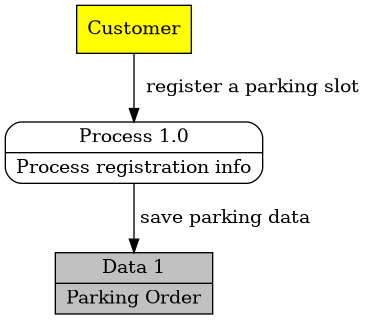 @startuml
'(*)  --> "check input"
'If "input is verbose" then
'--> [Yes] "turn on verbosity"
'--> "run command"
'else
'--> "run command"
'Endif
'-->(*)

@startuml
digraph foo {

  Customer [fillcolor=yellow, style="filled", shape=box]
  node2 [fillcolor=white, style="rounded, filled", shape=record, label="{ Process 1.0|Process registration info  }"]
  node3 [fillcolor=grey, style="filled", shape=record, label="{ Data 1|Parking Order  }"]

  Customer -> node2 [label = "  register a parking slot"];
  node2 -> node3 [label = " save parking data"];

}


@enduml